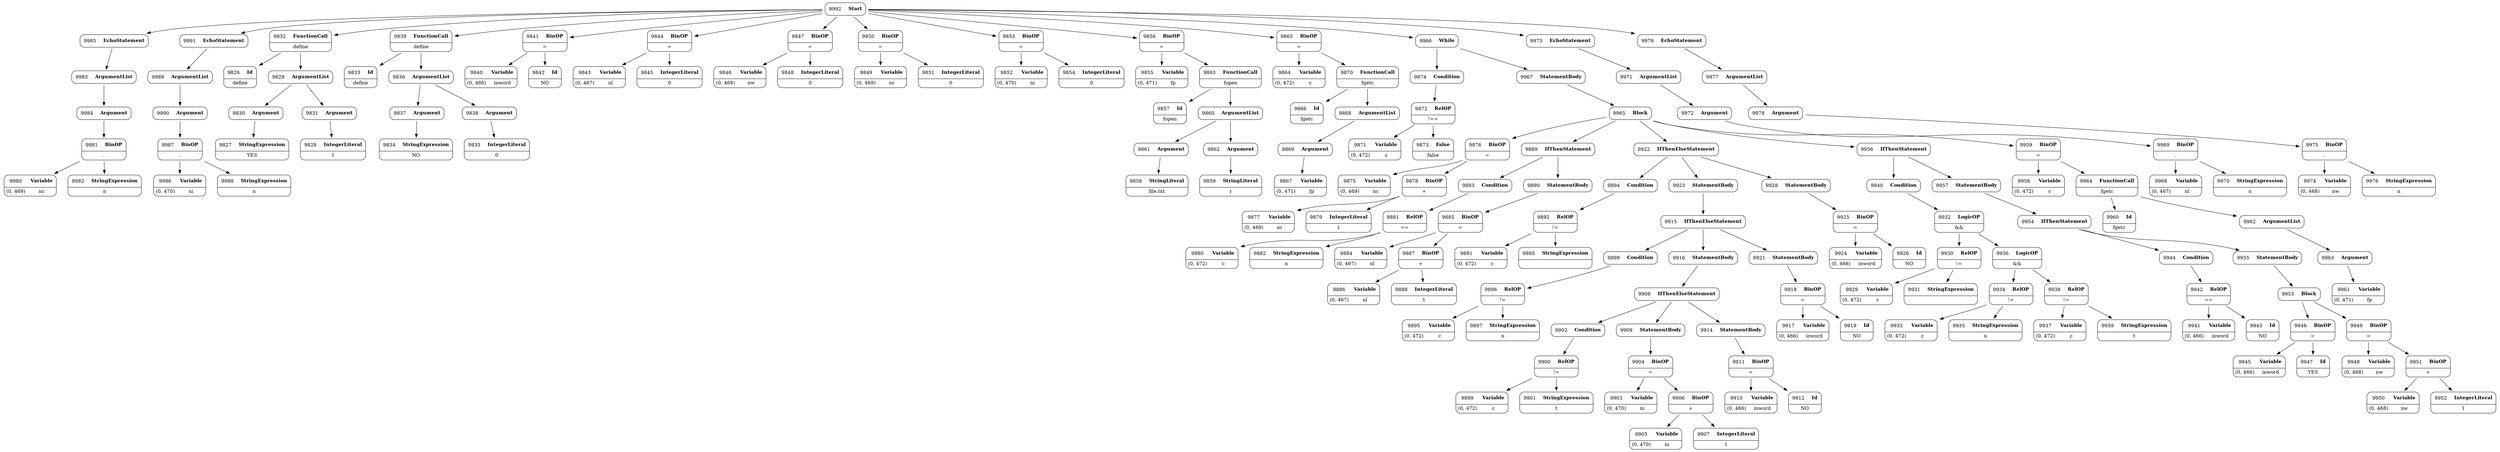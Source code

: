 digraph ast {
node [shape=none];
9984 [label=<<TABLE border='1' cellspacing='0' cellpadding='10' style='rounded' ><TR><TD border='0'>9984</TD><TD border='0'><B>Argument</B></TD></TR></TABLE>>];
9984 -> 9981 [weight=2];
9985 [label=<<TABLE border='1' cellspacing='0' cellpadding='10' style='rounded' ><TR><TD border='0'>9985</TD><TD border='0'><B>EchoStatement</B></TD></TR></TABLE>>];
9985 -> 9983 [weight=2];
9986 [label=<<TABLE border='1' cellspacing='0' cellpadding='10' style='rounded' ><TR><TD border='0'>9986</TD><TD border='0'><B>Variable</B></TD></TR><HR/><TR><TD border='0' cellpadding='5'>(0, 470)</TD><TD border='0' cellpadding='5'>ni</TD></TR></TABLE>>];
9987 [label=<<TABLE border='1' cellspacing='0' cellpadding='10' style='rounded' ><TR><TD border='0'>9987</TD><TD border='0'><B>BinOP</B></TD></TR><HR/><TR><TD border='0' cellpadding='5' colspan='2'>.</TD></TR></TABLE>>];
9987 -> 9986 [weight=2];
9987 -> 9988 [weight=2];
9988 [label=<<TABLE border='1' cellspacing='0' cellpadding='10' style='rounded' ><TR><TD border='0'>9988</TD><TD border='0'><B>StringExpression</B></TD></TR><HR/><TR><TD border='0' cellpadding='5' colspan='2'>n</TD></TR></TABLE>>];
9989 [label=<<TABLE border='1' cellspacing='0' cellpadding='10' style='rounded' ><TR><TD border='0'>9989</TD><TD border='0'><B>ArgumentList</B></TD></TR></TABLE>>];
9989 -> 9990 [weight=2];
9990 [label=<<TABLE border='1' cellspacing='0' cellpadding='10' style='rounded' ><TR><TD border='0'>9990</TD><TD border='0'><B>Argument</B></TD></TR></TABLE>>];
9990 -> 9987 [weight=2];
9991 [label=<<TABLE border='1' cellspacing='0' cellpadding='10' style='rounded' ><TR><TD border='0'>9991</TD><TD border='0'><B>EchoStatement</B></TD></TR></TABLE>>];
9991 -> 9989 [weight=2];
9992 [label=<<TABLE border='1' cellspacing='0' cellpadding='10' style='rounded' ><TR><TD border='0'>9992</TD><TD border='0'><B>Start</B></TD></TR></TABLE>>];
9992 -> 9832 [weight=2];
9992 -> 9839 [weight=2];
9992 -> 9841 [weight=2];
9992 -> 9844 [weight=2];
9992 -> 9847 [weight=2];
9992 -> 9850 [weight=2];
9992 -> 9853 [weight=2];
9992 -> 9856 [weight=2];
9992 -> 9865 [weight=2];
9992 -> 9966 [weight=2];
9992 -> 9973 [weight=2];
9992 -> 9979 [weight=2];
9992 -> 9985 [weight=2];
9992 -> 9991 [weight=2];
9826 [label=<<TABLE border='1' cellspacing='0' cellpadding='10' style='rounded' ><TR><TD border='0'>9826</TD><TD border='0'><B>Id</B></TD></TR><HR/><TR><TD border='0' cellpadding='5' colspan='2'>define</TD></TR></TABLE>>];
9827 [label=<<TABLE border='1' cellspacing='0' cellpadding='10' style='rounded' ><TR><TD border='0'>9827</TD><TD border='0'><B>StringExpression</B></TD></TR><HR/><TR><TD border='0' cellpadding='5' colspan='2'>YES</TD></TR></TABLE>>];
9828 [label=<<TABLE border='1' cellspacing='0' cellpadding='10' style='rounded' ><TR><TD border='0'>9828</TD><TD border='0'><B>IntegerLiteral</B></TD></TR><HR/><TR><TD border='0' cellpadding='5' colspan='2'>1</TD></TR></TABLE>>];
9829 [label=<<TABLE border='1' cellspacing='0' cellpadding='10' style='rounded' ><TR><TD border='0'>9829</TD><TD border='0'><B>ArgumentList</B></TD></TR></TABLE>>];
9829 -> 9830 [weight=2];
9829 -> 9831 [weight=2];
9830 [label=<<TABLE border='1' cellspacing='0' cellpadding='10' style='rounded' ><TR><TD border='0'>9830</TD><TD border='0'><B>Argument</B></TD></TR></TABLE>>];
9830 -> 9827 [weight=2];
9831 [label=<<TABLE border='1' cellspacing='0' cellpadding='10' style='rounded' ><TR><TD border='0'>9831</TD><TD border='0'><B>Argument</B></TD></TR></TABLE>>];
9831 -> 9828 [weight=2];
9832 [label=<<TABLE border='1' cellspacing='0' cellpadding='10' style='rounded' ><TR><TD border='0'>9832</TD><TD border='0'><B>FunctionCall</B></TD></TR><HR/><TR><TD border='0' cellpadding='5' colspan='2'>define</TD></TR></TABLE>>];
9832 -> 9826 [weight=2];
9832 -> 9829 [weight=2];
9833 [label=<<TABLE border='1' cellspacing='0' cellpadding='10' style='rounded' ><TR><TD border='0'>9833</TD><TD border='0'><B>Id</B></TD></TR><HR/><TR><TD border='0' cellpadding='5' colspan='2'>define</TD></TR></TABLE>>];
9834 [label=<<TABLE border='1' cellspacing='0' cellpadding='10' style='rounded' ><TR><TD border='0'>9834</TD><TD border='0'><B>StringExpression</B></TD></TR><HR/><TR><TD border='0' cellpadding='5' colspan='2'>NO</TD></TR></TABLE>>];
9835 [label=<<TABLE border='1' cellspacing='0' cellpadding='10' style='rounded' ><TR><TD border='0'>9835</TD><TD border='0'><B>IntegerLiteral</B></TD></TR><HR/><TR><TD border='0' cellpadding='5' colspan='2'>0</TD></TR></TABLE>>];
9836 [label=<<TABLE border='1' cellspacing='0' cellpadding='10' style='rounded' ><TR><TD border='0'>9836</TD><TD border='0'><B>ArgumentList</B></TD></TR></TABLE>>];
9836 -> 9837 [weight=2];
9836 -> 9838 [weight=2];
9837 [label=<<TABLE border='1' cellspacing='0' cellpadding='10' style='rounded' ><TR><TD border='0'>9837</TD><TD border='0'><B>Argument</B></TD></TR></TABLE>>];
9837 -> 9834 [weight=2];
9838 [label=<<TABLE border='1' cellspacing='0' cellpadding='10' style='rounded' ><TR><TD border='0'>9838</TD><TD border='0'><B>Argument</B></TD></TR></TABLE>>];
9838 -> 9835 [weight=2];
9839 [label=<<TABLE border='1' cellspacing='0' cellpadding='10' style='rounded' ><TR><TD border='0'>9839</TD><TD border='0'><B>FunctionCall</B></TD></TR><HR/><TR><TD border='0' cellpadding='5' colspan='2'>define</TD></TR></TABLE>>];
9839 -> 9833 [weight=2];
9839 -> 9836 [weight=2];
9840 [label=<<TABLE border='1' cellspacing='0' cellpadding='10' style='rounded' ><TR><TD border='0'>9840</TD><TD border='0'><B>Variable</B></TD></TR><HR/><TR><TD border='0' cellpadding='5'>(0, 466)</TD><TD border='0' cellpadding='5'>inword</TD></TR></TABLE>>];
9841 [label=<<TABLE border='1' cellspacing='0' cellpadding='10' style='rounded' ><TR><TD border='0'>9841</TD><TD border='0'><B>BinOP</B></TD></TR><HR/><TR><TD border='0' cellpadding='5' colspan='2'>=</TD></TR></TABLE>>];
9841 -> 9840 [weight=2];
9841 -> 9842 [weight=2];
9842 [label=<<TABLE border='1' cellspacing='0' cellpadding='10' style='rounded' ><TR><TD border='0'>9842</TD><TD border='0'><B>Id</B></TD></TR><HR/><TR><TD border='0' cellpadding='5' colspan='2'>NO</TD></TR></TABLE>>];
9843 [label=<<TABLE border='1' cellspacing='0' cellpadding='10' style='rounded' ><TR><TD border='0'>9843</TD><TD border='0'><B>Variable</B></TD></TR><HR/><TR><TD border='0' cellpadding='5'>(0, 467)</TD><TD border='0' cellpadding='5'>nl</TD></TR></TABLE>>];
9844 [label=<<TABLE border='1' cellspacing='0' cellpadding='10' style='rounded' ><TR><TD border='0'>9844</TD><TD border='0'><B>BinOP</B></TD></TR><HR/><TR><TD border='0' cellpadding='5' colspan='2'>=</TD></TR></TABLE>>];
9844 -> 9843 [weight=2];
9844 -> 9845 [weight=2];
9845 [label=<<TABLE border='1' cellspacing='0' cellpadding='10' style='rounded' ><TR><TD border='0'>9845</TD><TD border='0'><B>IntegerLiteral</B></TD></TR><HR/><TR><TD border='0' cellpadding='5' colspan='2'>0</TD></TR></TABLE>>];
9846 [label=<<TABLE border='1' cellspacing='0' cellpadding='10' style='rounded' ><TR><TD border='0'>9846</TD><TD border='0'><B>Variable</B></TD></TR><HR/><TR><TD border='0' cellpadding='5'>(0, 468)</TD><TD border='0' cellpadding='5'>nw</TD></TR></TABLE>>];
9847 [label=<<TABLE border='1' cellspacing='0' cellpadding='10' style='rounded' ><TR><TD border='0'>9847</TD><TD border='0'><B>BinOP</B></TD></TR><HR/><TR><TD border='0' cellpadding='5' colspan='2'>=</TD></TR></TABLE>>];
9847 -> 9846 [weight=2];
9847 -> 9848 [weight=2];
9848 [label=<<TABLE border='1' cellspacing='0' cellpadding='10' style='rounded' ><TR><TD border='0'>9848</TD><TD border='0'><B>IntegerLiteral</B></TD></TR><HR/><TR><TD border='0' cellpadding='5' colspan='2'>0</TD></TR></TABLE>>];
9849 [label=<<TABLE border='1' cellspacing='0' cellpadding='10' style='rounded' ><TR><TD border='0'>9849</TD><TD border='0'><B>Variable</B></TD></TR><HR/><TR><TD border='0' cellpadding='5'>(0, 469)</TD><TD border='0' cellpadding='5'>nc</TD></TR></TABLE>>];
9850 [label=<<TABLE border='1' cellspacing='0' cellpadding='10' style='rounded' ><TR><TD border='0'>9850</TD><TD border='0'><B>BinOP</B></TD></TR><HR/><TR><TD border='0' cellpadding='5' colspan='2'>=</TD></TR></TABLE>>];
9850 -> 9849 [weight=2];
9850 -> 9851 [weight=2];
9851 [label=<<TABLE border='1' cellspacing='0' cellpadding='10' style='rounded' ><TR><TD border='0'>9851</TD><TD border='0'><B>IntegerLiteral</B></TD></TR><HR/><TR><TD border='0' cellpadding='5' colspan='2'>0</TD></TR></TABLE>>];
9852 [label=<<TABLE border='1' cellspacing='0' cellpadding='10' style='rounded' ><TR><TD border='0'>9852</TD><TD border='0'><B>Variable</B></TD></TR><HR/><TR><TD border='0' cellpadding='5'>(0, 470)</TD><TD border='0' cellpadding='5'>ni</TD></TR></TABLE>>];
9853 [label=<<TABLE border='1' cellspacing='0' cellpadding='10' style='rounded' ><TR><TD border='0'>9853</TD><TD border='0'><B>BinOP</B></TD></TR><HR/><TR><TD border='0' cellpadding='5' colspan='2'>=</TD></TR></TABLE>>];
9853 -> 9852 [weight=2];
9853 -> 9854 [weight=2];
9854 [label=<<TABLE border='1' cellspacing='0' cellpadding='10' style='rounded' ><TR><TD border='0'>9854</TD><TD border='0'><B>IntegerLiteral</B></TD></TR><HR/><TR><TD border='0' cellpadding='5' colspan='2'>0</TD></TR></TABLE>>];
9855 [label=<<TABLE border='1' cellspacing='0' cellpadding='10' style='rounded' ><TR><TD border='0'>9855</TD><TD border='0'><B>Variable</B></TD></TR><HR/><TR><TD border='0' cellpadding='5'>(0, 471)</TD><TD border='0' cellpadding='5'>fp</TD></TR></TABLE>>];
9856 [label=<<TABLE border='1' cellspacing='0' cellpadding='10' style='rounded' ><TR><TD border='0'>9856</TD><TD border='0'><B>BinOP</B></TD></TR><HR/><TR><TD border='0' cellpadding='5' colspan='2'>=</TD></TR></TABLE>>];
9856 -> 9855 [weight=2];
9856 -> 9863 [weight=2];
9857 [label=<<TABLE border='1' cellspacing='0' cellpadding='10' style='rounded' ><TR><TD border='0'>9857</TD><TD border='0'><B>Id</B></TD></TR><HR/><TR><TD border='0' cellpadding='5' colspan='2'>fopen</TD></TR></TABLE>>];
9858 [label=<<TABLE border='1' cellspacing='0' cellpadding='10' style='rounded' ><TR><TD border='0'>9858</TD><TD border='0'><B>StringLiteral</B></TD></TR><HR/><TR><TD border='0' cellpadding='5' colspan='2'>file.txt</TD></TR></TABLE>>];
9859 [label=<<TABLE border='1' cellspacing='0' cellpadding='10' style='rounded' ><TR><TD border='0'>9859</TD><TD border='0'><B>StringLiteral</B></TD></TR><HR/><TR><TD border='0' cellpadding='5' colspan='2'>r</TD></TR></TABLE>>];
9860 [label=<<TABLE border='1' cellspacing='0' cellpadding='10' style='rounded' ><TR><TD border='0'>9860</TD><TD border='0'><B>ArgumentList</B></TD></TR></TABLE>>];
9860 -> 9861 [weight=2];
9860 -> 9862 [weight=2];
9861 [label=<<TABLE border='1' cellspacing='0' cellpadding='10' style='rounded' ><TR><TD border='0'>9861</TD><TD border='0'><B>Argument</B></TD></TR></TABLE>>];
9861 -> 9858 [weight=2];
9862 [label=<<TABLE border='1' cellspacing='0' cellpadding='10' style='rounded' ><TR><TD border='0'>9862</TD><TD border='0'><B>Argument</B></TD></TR></TABLE>>];
9862 -> 9859 [weight=2];
9863 [label=<<TABLE border='1' cellspacing='0' cellpadding='10' style='rounded' ><TR><TD border='0'>9863</TD><TD border='0'><B>FunctionCall</B></TD></TR><HR/><TR><TD border='0' cellpadding='5' colspan='2'>fopen</TD></TR></TABLE>>];
9863 -> 9857 [weight=2];
9863 -> 9860 [weight=2];
9864 [label=<<TABLE border='1' cellspacing='0' cellpadding='10' style='rounded' ><TR><TD border='0'>9864</TD><TD border='0'><B>Variable</B></TD></TR><HR/><TR><TD border='0' cellpadding='5'>(0, 472)</TD><TD border='0' cellpadding='5'>c</TD></TR></TABLE>>];
9865 [label=<<TABLE border='1' cellspacing='0' cellpadding='10' style='rounded' ><TR><TD border='0'>9865</TD><TD border='0'><B>BinOP</B></TD></TR><HR/><TR><TD border='0' cellpadding='5' colspan='2'>=</TD></TR></TABLE>>];
9865 -> 9864 [weight=2];
9865 -> 9870 [weight=2];
9866 [label=<<TABLE border='1' cellspacing='0' cellpadding='10' style='rounded' ><TR><TD border='0'>9866</TD><TD border='0'><B>Id</B></TD></TR><HR/><TR><TD border='0' cellpadding='5' colspan='2'>fgetc</TD></TR></TABLE>>];
9867 [label=<<TABLE border='1' cellspacing='0' cellpadding='10' style='rounded' ><TR><TD border='0'>9867</TD><TD border='0'><B>Variable</B></TD></TR><HR/><TR><TD border='0' cellpadding='5'>(0, 471)</TD><TD border='0' cellpadding='5'>fp</TD></TR></TABLE>>];
9868 [label=<<TABLE border='1' cellspacing='0' cellpadding='10' style='rounded' ><TR><TD border='0'>9868</TD><TD border='0'><B>ArgumentList</B></TD></TR></TABLE>>];
9868 -> 9869 [weight=2];
9869 [label=<<TABLE border='1' cellspacing='0' cellpadding='10' style='rounded' ><TR><TD border='0'>9869</TD><TD border='0'><B>Argument</B></TD></TR></TABLE>>];
9869 -> 9867 [weight=2];
9870 [label=<<TABLE border='1' cellspacing='0' cellpadding='10' style='rounded' ><TR><TD border='0'>9870</TD><TD border='0'><B>FunctionCall</B></TD></TR><HR/><TR><TD border='0' cellpadding='5' colspan='2'>fgetc</TD></TR></TABLE>>];
9870 -> 9866 [weight=2];
9870 -> 9868 [weight=2];
9871 [label=<<TABLE border='1' cellspacing='0' cellpadding='10' style='rounded' ><TR><TD border='0'>9871</TD><TD border='0'><B>Variable</B></TD></TR><HR/><TR><TD border='0' cellpadding='5'>(0, 472)</TD><TD border='0' cellpadding='5'>c</TD></TR></TABLE>>];
9872 [label=<<TABLE border='1' cellspacing='0' cellpadding='10' style='rounded' ><TR><TD border='0'>9872</TD><TD border='0'><B>RelOP</B></TD></TR><HR/><TR><TD border='0' cellpadding='5' colspan='2'>!==</TD></TR></TABLE>>];
9872 -> 9871 [weight=2];
9872 -> 9873 [weight=2];
9873 [label=<<TABLE border='1' cellspacing='0' cellpadding='10' style='rounded' ><TR><TD border='0'>9873</TD><TD border='0'><B>False</B></TD></TR><HR/><TR><TD border='0' cellpadding='5' colspan='2'>false</TD></TR></TABLE>>];
9874 [label=<<TABLE border='1' cellspacing='0' cellpadding='10' style='rounded' ><TR><TD border='0'>9874</TD><TD border='0'><B>Condition</B></TD></TR></TABLE>>];
9874 -> 9872 [weight=2];
9875 [label=<<TABLE border='1' cellspacing='0' cellpadding='10' style='rounded' ><TR><TD border='0'>9875</TD><TD border='0'><B>Variable</B></TD></TR><HR/><TR><TD border='0' cellpadding='5'>(0, 469)</TD><TD border='0' cellpadding='5'>nc</TD></TR></TABLE>>];
9876 [label=<<TABLE border='1' cellspacing='0' cellpadding='10' style='rounded' ><TR><TD border='0'>9876</TD><TD border='0'><B>BinOP</B></TD></TR><HR/><TR><TD border='0' cellpadding='5' colspan='2'>=</TD></TR></TABLE>>];
9876 -> 9875 [weight=2];
9876 -> 9878 [weight=2];
9877 [label=<<TABLE border='1' cellspacing='0' cellpadding='10' style='rounded' ><TR><TD border='0'>9877</TD><TD border='0'><B>Variable</B></TD></TR><HR/><TR><TD border='0' cellpadding='5'>(0, 469)</TD><TD border='0' cellpadding='5'>nc</TD></TR></TABLE>>];
9878 [label=<<TABLE border='1' cellspacing='0' cellpadding='10' style='rounded' ><TR><TD border='0'>9878</TD><TD border='0'><B>BinOP</B></TD></TR><HR/><TR><TD border='0' cellpadding='5' colspan='2'>+</TD></TR></TABLE>>];
9878 -> 9877 [weight=2];
9878 -> 9879 [weight=2];
9879 [label=<<TABLE border='1' cellspacing='0' cellpadding='10' style='rounded' ><TR><TD border='0'>9879</TD><TD border='0'><B>IntegerLiteral</B></TD></TR><HR/><TR><TD border='0' cellpadding='5' colspan='2'>1</TD></TR></TABLE>>];
9880 [label=<<TABLE border='1' cellspacing='0' cellpadding='10' style='rounded' ><TR><TD border='0'>9880</TD><TD border='0'><B>Variable</B></TD></TR><HR/><TR><TD border='0' cellpadding='5'>(0, 472)</TD><TD border='0' cellpadding='5'>c</TD></TR></TABLE>>];
9881 [label=<<TABLE border='1' cellspacing='0' cellpadding='10' style='rounded' ><TR><TD border='0'>9881</TD><TD border='0'><B>RelOP</B></TD></TR><HR/><TR><TD border='0' cellpadding='5' colspan='2'>==</TD></TR></TABLE>>];
9881 -> 9880 [weight=2];
9881 -> 9882 [weight=2];
9882 [label=<<TABLE border='1' cellspacing='0' cellpadding='10' style='rounded' ><TR><TD border='0'>9882</TD><TD border='0'><B>StringExpression</B></TD></TR><HR/><TR><TD border='0' cellpadding='5' colspan='2'>n</TD></TR></TABLE>>];
9883 [label=<<TABLE border='1' cellspacing='0' cellpadding='10' style='rounded' ><TR><TD border='0'>9883</TD><TD border='0'><B>Condition</B></TD></TR></TABLE>>];
9883 -> 9881 [weight=2];
9884 [label=<<TABLE border='1' cellspacing='0' cellpadding='10' style='rounded' ><TR><TD border='0'>9884</TD><TD border='0'><B>Variable</B></TD></TR><HR/><TR><TD border='0' cellpadding='5'>(0, 467)</TD><TD border='0' cellpadding='5'>nl</TD></TR></TABLE>>];
9885 [label=<<TABLE border='1' cellspacing='0' cellpadding='10' style='rounded' ><TR><TD border='0'>9885</TD><TD border='0'><B>BinOP</B></TD></TR><HR/><TR><TD border='0' cellpadding='5' colspan='2'>=</TD></TR></TABLE>>];
9885 -> 9884 [weight=2];
9885 -> 9887 [weight=2];
9886 [label=<<TABLE border='1' cellspacing='0' cellpadding='10' style='rounded' ><TR><TD border='0'>9886</TD><TD border='0'><B>Variable</B></TD></TR><HR/><TR><TD border='0' cellpadding='5'>(0, 467)</TD><TD border='0' cellpadding='5'>nl</TD></TR></TABLE>>];
9887 [label=<<TABLE border='1' cellspacing='0' cellpadding='10' style='rounded' ><TR><TD border='0'>9887</TD><TD border='0'><B>BinOP</B></TD></TR><HR/><TR><TD border='0' cellpadding='5' colspan='2'>+</TD></TR></TABLE>>];
9887 -> 9886 [weight=2];
9887 -> 9888 [weight=2];
9888 [label=<<TABLE border='1' cellspacing='0' cellpadding='10' style='rounded' ><TR><TD border='0'>9888</TD><TD border='0'><B>IntegerLiteral</B></TD></TR><HR/><TR><TD border='0' cellpadding='5' colspan='2'>1</TD></TR></TABLE>>];
9889 [label=<<TABLE border='1' cellspacing='0' cellpadding='10' style='rounded' ><TR><TD border='0'>9889</TD><TD border='0'><B>IfThenStatement</B></TD></TR></TABLE>>];
9889 -> 9883 [weight=2];
9889 -> 9890 [weight=2];
9890 [label=<<TABLE border='1' cellspacing='0' cellpadding='10' style='rounded' ><TR><TD border='0'>9890</TD><TD border='0'><B>StatementBody</B></TD></TR></TABLE>>];
9890 -> 9885 [weight=2];
9891 [label=<<TABLE border='1' cellspacing='0' cellpadding='10' style='rounded' ><TR><TD border='0'>9891</TD><TD border='0'><B>Variable</B></TD></TR><HR/><TR><TD border='0' cellpadding='5'>(0, 472)</TD><TD border='0' cellpadding='5'>c</TD></TR></TABLE>>];
9892 [label=<<TABLE border='1' cellspacing='0' cellpadding='10' style='rounded' ><TR><TD border='0'>9892</TD><TD border='0'><B>RelOP</B></TD></TR><HR/><TR><TD border='0' cellpadding='5' colspan='2'>!=</TD></TR></TABLE>>];
9892 -> 9891 [weight=2];
9892 -> 9893 [weight=2];
9893 [label=<<TABLE border='1' cellspacing='0' cellpadding='10' style='rounded' ><TR><TD border='0'>9893</TD><TD border='0'><B>StringExpression</B></TD></TR><HR/><TR><TD border='0' cellpadding='5' colspan='2'> </TD></TR></TABLE>>];
9894 [label=<<TABLE border='1' cellspacing='0' cellpadding='10' style='rounded' ><TR><TD border='0'>9894</TD><TD border='0'><B>Condition</B></TD></TR></TABLE>>];
9894 -> 9892 [weight=2];
9895 [label=<<TABLE border='1' cellspacing='0' cellpadding='10' style='rounded' ><TR><TD border='0'>9895</TD><TD border='0'><B>Variable</B></TD></TR><HR/><TR><TD border='0' cellpadding='5'>(0, 472)</TD><TD border='0' cellpadding='5'>c</TD></TR></TABLE>>];
9896 [label=<<TABLE border='1' cellspacing='0' cellpadding='10' style='rounded' ><TR><TD border='0'>9896</TD><TD border='0'><B>RelOP</B></TD></TR><HR/><TR><TD border='0' cellpadding='5' colspan='2'>!=</TD></TR></TABLE>>];
9896 -> 9895 [weight=2];
9896 -> 9897 [weight=2];
9897 [label=<<TABLE border='1' cellspacing='0' cellpadding='10' style='rounded' ><TR><TD border='0'>9897</TD><TD border='0'><B>StringExpression</B></TD></TR><HR/><TR><TD border='0' cellpadding='5' colspan='2'>n</TD></TR></TABLE>>];
9898 [label=<<TABLE border='1' cellspacing='0' cellpadding='10' style='rounded' ><TR><TD border='0'>9898</TD><TD border='0'><B>Condition</B></TD></TR></TABLE>>];
9898 -> 9896 [weight=2];
9899 [label=<<TABLE border='1' cellspacing='0' cellpadding='10' style='rounded' ><TR><TD border='0'>9899</TD><TD border='0'><B>Variable</B></TD></TR><HR/><TR><TD border='0' cellpadding='5'>(0, 472)</TD><TD border='0' cellpadding='5'>c</TD></TR></TABLE>>];
9900 [label=<<TABLE border='1' cellspacing='0' cellpadding='10' style='rounded' ><TR><TD border='0'>9900</TD><TD border='0'><B>RelOP</B></TD></TR><HR/><TR><TD border='0' cellpadding='5' colspan='2'>!=</TD></TR></TABLE>>];
9900 -> 9899 [weight=2];
9900 -> 9901 [weight=2];
9901 [label=<<TABLE border='1' cellspacing='0' cellpadding='10' style='rounded' ><TR><TD border='0'>9901</TD><TD border='0'><B>StringExpression</B></TD></TR><HR/><TR><TD border='0' cellpadding='5' colspan='2'>t</TD></TR></TABLE>>];
9902 [label=<<TABLE border='1' cellspacing='0' cellpadding='10' style='rounded' ><TR><TD border='0'>9902</TD><TD border='0'><B>Condition</B></TD></TR></TABLE>>];
9902 -> 9900 [weight=2];
9903 [label=<<TABLE border='1' cellspacing='0' cellpadding='10' style='rounded' ><TR><TD border='0'>9903</TD><TD border='0'><B>Variable</B></TD></TR><HR/><TR><TD border='0' cellpadding='5'>(0, 470)</TD><TD border='0' cellpadding='5'>ni</TD></TR></TABLE>>];
9904 [label=<<TABLE border='1' cellspacing='0' cellpadding='10' style='rounded' ><TR><TD border='0'>9904</TD><TD border='0'><B>BinOP</B></TD></TR><HR/><TR><TD border='0' cellpadding='5' colspan='2'>=</TD></TR></TABLE>>];
9904 -> 9903 [weight=2];
9904 -> 9906 [weight=2];
9905 [label=<<TABLE border='1' cellspacing='0' cellpadding='10' style='rounded' ><TR><TD border='0'>9905</TD><TD border='0'><B>Variable</B></TD></TR><HR/><TR><TD border='0' cellpadding='5'>(0, 470)</TD><TD border='0' cellpadding='5'>ni</TD></TR></TABLE>>];
9906 [label=<<TABLE border='1' cellspacing='0' cellpadding='10' style='rounded' ><TR><TD border='0'>9906</TD><TD border='0'><B>BinOP</B></TD></TR><HR/><TR><TD border='0' cellpadding='5' colspan='2'>+</TD></TR></TABLE>>];
9906 -> 9905 [weight=2];
9906 -> 9907 [weight=2];
9907 [label=<<TABLE border='1' cellspacing='0' cellpadding='10' style='rounded' ><TR><TD border='0'>9907</TD><TD border='0'><B>IntegerLiteral</B></TD></TR><HR/><TR><TD border='0' cellpadding='5' colspan='2'>1</TD></TR></TABLE>>];
9908 [label=<<TABLE border='1' cellspacing='0' cellpadding='10' style='rounded' ><TR><TD border='0'>9908</TD><TD border='0'><B>IfThenElseStatement</B></TD></TR></TABLE>>];
9908 -> 9902 [weight=2];
9908 -> 9909 [weight=2];
9908 -> 9914 [weight=2];
9909 [label=<<TABLE border='1' cellspacing='0' cellpadding='10' style='rounded' ><TR><TD border='0'>9909</TD><TD border='0'><B>StatementBody</B></TD></TR></TABLE>>];
9909 -> 9904 [weight=2];
9910 [label=<<TABLE border='1' cellspacing='0' cellpadding='10' style='rounded' ><TR><TD border='0'>9910</TD><TD border='0'><B>Variable</B></TD></TR><HR/><TR><TD border='0' cellpadding='5'>(0, 466)</TD><TD border='0' cellpadding='5'>inword</TD></TR></TABLE>>];
9911 [label=<<TABLE border='1' cellspacing='0' cellpadding='10' style='rounded' ><TR><TD border='0'>9911</TD><TD border='0'><B>BinOP</B></TD></TR><HR/><TR><TD border='0' cellpadding='5' colspan='2'>=</TD></TR></TABLE>>];
9911 -> 9910 [weight=2];
9911 -> 9912 [weight=2];
9912 [label=<<TABLE border='1' cellspacing='0' cellpadding='10' style='rounded' ><TR><TD border='0'>9912</TD><TD border='0'><B>Id</B></TD></TR><HR/><TR><TD border='0' cellpadding='5' colspan='2'>NO</TD></TR></TABLE>>];
9914 [label=<<TABLE border='1' cellspacing='0' cellpadding='10' style='rounded' ><TR><TD border='0'>9914</TD><TD border='0'><B>StatementBody</B></TD></TR></TABLE>>];
9914 -> 9911 [weight=2];
9915 [label=<<TABLE border='1' cellspacing='0' cellpadding='10' style='rounded' ><TR><TD border='0'>9915</TD><TD border='0'><B>IfThenElseStatement</B></TD></TR></TABLE>>];
9915 -> 9898 [weight=2];
9915 -> 9916 [weight=2];
9915 -> 9921 [weight=2];
9916 [label=<<TABLE border='1' cellspacing='0' cellpadding='10' style='rounded' ><TR><TD border='0'>9916</TD><TD border='0'><B>StatementBody</B></TD></TR></TABLE>>];
9916 -> 9908 [weight=2];
9917 [label=<<TABLE border='1' cellspacing='0' cellpadding='10' style='rounded' ><TR><TD border='0'>9917</TD><TD border='0'><B>Variable</B></TD></TR><HR/><TR><TD border='0' cellpadding='5'>(0, 466)</TD><TD border='0' cellpadding='5'>inword</TD></TR></TABLE>>];
9918 [label=<<TABLE border='1' cellspacing='0' cellpadding='10' style='rounded' ><TR><TD border='0'>9918</TD><TD border='0'><B>BinOP</B></TD></TR><HR/><TR><TD border='0' cellpadding='5' colspan='2'>=</TD></TR></TABLE>>];
9918 -> 9917 [weight=2];
9918 -> 9919 [weight=2];
9919 [label=<<TABLE border='1' cellspacing='0' cellpadding='10' style='rounded' ><TR><TD border='0'>9919</TD><TD border='0'><B>Id</B></TD></TR><HR/><TR><TD border='0' cellpadding='5' colspan='2'>NO</TD></TR></TABLE>>];
9921 [label=<<TABLE border='1' cellspacing='0' cellpadding='10' style='rounded' ><TR><TD border='0'>9921</TD><TD border='0'><B>StatementBody</B></TD></TR></TABLE>>];
9921 -> 9918 [weight=2];
9922 [label=<<TABLE border='1' cellspacing='0' cellpadding='10' style='rounded' ><TR><TD border='0'>9922</TD><TD border='0'><B>IfThenElseStatement</B></TD></TR></TABLE>>];
9922 -> 9894 [weight=2];
9922 -> 9923 [weight=2];
9922 -> 9928 [weight=2];
9923 [label=<<TABLE border='1' cellspacing='0' cellpadding='10' style='rounded' ><TR><TD border='0'>9923</TD><TD border='0'><B>StatementBody</B></TD></TR></TABLE>>];
9923 -> 9915 [weight=2];
9924 [label=<<TABLE border='1' cellspacing='0' cellpadding='10' style='rounded' ><TR><TD border='0'>9924</TD><TD border='0'><B>Variable</B></TD></TR><HR/><TR><TD border='0' cellpadding='5'>(0, 466)</TD><TD border='0' cellpadding='5'>inword</TD></TR></TABLE>>];
9925 [label=<<TABLE border='1' cellspacing='0' cellpadding='10' style='rounded' ><TR><TD border='0'>9925</TD><TD border='0'><B>BinOP</B></TD></TR><HR/><TR><TD border='0' cellpadding='5' colspan='2'>=</TD></TR></TABLE>>];
9925 -> 9924 [weight=2];
9925 -> 9926 [weight=2];
9926 [label=<<TABLE border='1' cellspacing='0' cellpadding='10' style='rounded' ><TR><TD border='0'>9926</TD><TD border='0'><B>Id</B></TD></TR><HR/><TR><TD border='0' cellpadding='5' colspan='2'>NO</TD></TR></TABLE>>];
9928 [label=<<TABLE border='1' cellspacing='0' cellpadding='10' style='rounded' ><TR><TD border='0'>9928</TD><TD border='0'><B>StatementBody</B></TD></TR></TABLE>>];
9928 -> 9925 [weight=2];
9929 [label=<<TABLE border='1' cellspacing='0' cellpadding='10' style='rounded' ><TR><TD border='0'>9929</TD><TD border='0'><B>Variable</B></TD></TR><HR/><TR><TD border='0' cellpadding='5'>(0, 472)</TD><TD border='0' cellpadding='5'>c</TD></TR></TABLE>>];
9930 [label=<<TABLE border='1' cellspacing='0' cellpadding='10' style='rounded' ><TR><TD border='0'>9930</TD><TD border='0'><B>RelOP</B></TD></TR><HR/><TR><TD border='0' cellpadding='5' colspan='2'>!=</TD></TR></TABLE>>];
9930 -> 9929 [weight=2];
9930 -> 9931 [weight=2];
9931 [label=<<TABLE border='1' cellspacing='0' cellpadding='10' style='rounded' ><TR><TD border='0'>9931</TD><TD border='0'><B>StringExpression</B></TD></TR><HR/><TR><TD border='0' cellpadding='5' colspan='2'> </TD></TR></TABLE>>];
9932 [label=<<TABLE border='1' cellspacing='0' cellpadding='10' style='rounded' ><TR><TD border='0'>9932</TD><TD border='0'><B>LogicOP</B></TD></TR><HR/><TR><TD border='0' cellpadding='5' colspan='2'>&amp;&amp;</TD></TR></TABLE>>];
9932 -> 9930 [weight=2];
9932 -> 9936 [weight=2];
9933 [label=<<TABLE border='1' cellspacing='0' cellpadding='10' style='rounded' ><TR><TD border='0'>9933</TD><TD border='0'><B>Variable</B></TD></TR><HR/><TR><TD border='0' cellpadding='5'>(0, 472)</TD><TD border='0' cellpadding='5'>c</TD></TR></TABLE>>];
9934 [label=<<TABLE border='1' cellspacing='0' cellpadding='10' style='rounded' ><TR><TD border='0'>9934</TD><TD border='0'><B>RelOP</B></TD></TR><HR/><TR><TD border='0' cellpadding='5' colspan='2'>!=</TD></TR></TABLE>>];
9934 -> 9933 [weight=2];
9934 -> 9935 [weight=2];
9935 [label=<<TABLE border='1' cellspacing='0' cellpadding='10' style='rounded' ><TR><TD border='0'>9935</TD><TD border='0'><B>StringExpression</B></TD></TR><HR/><TR><TD border='0' cellpadding='5' colspan='2'>n</TD></TR></TABLE>>];
9936 [label=<<TABLE border='1' cellspacing='0' cellpadding='10' style='rounded' ><TR><TD border='0'>9936</TD><TD border='0'><B>LogicOP</B></TD></TR><HR/><TR><TD border='0' cellpadding='5' colspan='2'>&amp;&amp;</TD></TR></TABLE>>];
9936 -> 9934 [weight=2];
9936 -> 9938 [weight=2];
9937 [label=<<TABLE border='1' cellspacing='0' cellpadding='10' style='rounded' ><TR><TD border='0'>9937</TD><TD border='0'><B>Variable</B></TD></TR><HR/><TR><TD border='0' cellpadding='5'>(0, 472)</TD><TD border='0' cellpadding='5'>c</TD></TR></TABLE>>];
9938 [label=<<TABLE border='1' cellspacing='0' cellpadding='10' style='rounded' ><TR><TD border='0'>9938</TD><TD border='0'><B>RelOP</B></TD></TR><HR/><TR><TD border='0' cellpadding='5' colspan='2'>!=</TD></TR></TABLE>>];
9938 -> 9937 [weight=2];
9938 -> 9939 [weight=2];
9939 [label=<<TABLE border='1' cellspacing='0' cellpadding='10' style='rounded' ><TR><TD border='0'>9939</TD><TD border='0'><B>StringExpression</B></TD></TR><HR/><TR><TD border='0' cellpadding='5' colspan='2'>t</TD></TR></TABLE>>];
9940 [label=<<TABLE border='1' cellspacing='0' cellpadding='10' style='rounded' ><TR><TD border='0'>9940</TD><TD border='0'><B>Condition</B></TD></TR></TABLE>>];
9940 -> 9932 [weight=2];
9941 [label=<<TABLE border='1' cellspacing='0' cellpadding='10' style='rounded' ><TR><TD border='0'>9941</TD><TD border='0'><B>Variable</B></TD></TR><HR/><TR><TD border='0' cellpadding='5'>(0, 466)</TD><TD border='0' cellpadding='5'>inword</TD></TR></TABLE>>];
9942 [label=<<TABLE border='1' cellspacing='0' cellpadding='10' style='rounded' ><TR><TD border='0'>9942</TD><TD border='0'><B>RelOP</B></TD></TR><HR/><TR><TD border='0' cellpadding='5' colspan='2'>==</TD></TR></TABLE>>];
9942 -> 9941 [weight=2];
9942 -> 9943 [weight=2];
9943 [label=<<TABLE border='1' cellspacing='0' cellpadding='10' style='rounded' ><TR><TD border='0'>9943</TD><TD border='0'><B>Id</B></TD></TR><HR/><TR><TD border='0' cellpadding='5' colspan='2'>NO</TD></TR></TABLE>>];
9944 [label=<<TABLE border='1' cellspacing='0' cellpadding='10' style='rounded' ><TR><TD border='0'>9944</TD><TD border='0'><B>Condition</B></TD></TR></TABLE>>];
9944 -> 9942 [weight=2];
9945 [label=<<TABLE border='1' cellspacing='0' cellpadding='10' style='rounded' ><TR><TD border='0'>9945</TD><TD border='0'><B>Variable</B></TD></TR><HR/><TR><TD border='0' cellpadding='5'>(0, 466)</TD><TD border='0' cellpadding='5'>inword</TD></TR></TABLE>>];
9946 [label=<<TABLE border='1' cellspacing='0' cellpadding='10' style='rounded' ><TR><TD border='0'>9946</TD><TD border='0'><B>BinOP</B></TD></TR><HR/><TR><TD border='0' cellpadding='5' colspan='2'>=</TD></TR></TABLE>>];
9946 -> 9945 [weight=2];
9946 -> 9947 [weight=2];
9947 [label=<<TABLE border='1' cellspacing='0' cellpadding='10' style='rounded' ><TR><TD border='0'>9947</TD><TD border='0'><B>Id</B></TD></TR><HR/><TR><TD border='0' cellpadding='5' colspan='2'>YES</TD></TR></TABLE>>];
9948 [label=<<TABLE border='1' cellspacing='0' cellpadding='10' style='rounded' ><TR><TD border='0'>9948</TD><TD border='0'><B>Variable</B></TD></TR><HR/><TR><TD border='0' cellpadding='5'>(0, 468)</TD><TD border='0' cellpadding='5'>nw</TD></TR></TABLE>>];
9949 [label=<<TABLE border='1' cellspacing='0' cellpadding='10' style='rounded' ><TR><TD border='0'>9949</TD><TD border='0'><B>BinOP</B></TD></TR><HR/><TR><TD border='0' cellpadding='5' colspan='2'>=</TD></TR></TABLE>>];
9949 -> 9948 [weight=2];
9949 -> 9951 [weight=2];
9950 [label=<<TABLE border='1' cellspacing='0' cellpadding='10' style='rounded' ><TR><TD border='0'>9950</TD><TD border='0'><B>Variable</B></TD></TR><HR/><TR><TD border='0' cellpadding='5'>(0, 468)</TD><TD border='0' cellpadding='5'>nw</TD></TR></TABLE>>];
9951 [label=<<TABLE border='1' cellspacing='0' cellpadding='10' style='rounded' ><TR><TD border='0'>9951</TD><TD border='0'><B>BinOP</B></TD></TR><HR/><TR><TD border='0' cellpadding='5' colspan='2'>+</TD></TR></TABLE>>];
9951 -> 9950 [weight=2];
9951 -> 9952 [weight=2];
9952 [label=<<TABLE border='1' cellspacing='0' cellpadding='10' style='rounded' ><TR><TD border='0'>9952</TD><TD border='0'><B>IntegerLiteral</B></TD></TR><HR/><TR><TD border='0' cellpadding='5' colspan='2'>1</TD></TR></TABLE>>];
9953 [label=<<TABLE border='1' cellspacing='0' cellpadding='10' style='rounded' ><TR><TD border='0'>9953</TD><TD border='0'><B>Block</B></TD></TR></TABLE>>];
9953 -> 9946 [weight=2];
9953 -> 9949 [weight=2];
9954 [label=<<TABLE border='1' cellspacing='0' cellpadding='10' style='rounded' ><TR><TD border='0'>9954</TD><TD border='0'><B>IfThenStatement</B></TD></TR></TABLE>>];
9954 -> 9944 [weight=2];
9954 -> 9955 [weight=2];
9955 [label=<<TABLE border='1' cellspacing='0' cellpadding='10' style='rounded' ><TR><TD border='0'>9955</TD><TD border='0'><B>StatementBody</B></TD></TR></TABLE>>];
9955 -> 9953 [weight=2];
9956 [label=<<TABLE border='1' cellspacing='0' cellpadding='10' style='rounded' ><TR><TD border='0'>9956</TD><TD border='0'><B>IfThenStatement</B></TD></TR></TABLE>>];
9956 -> 9940 [weight=2];
9956 -> 9957 [weight=2];
9957 [label=<<TABLE border='1' cellspacing='0' cellpadding='10' style='rounded' ><TR><TD border='0'>9957</TD><TD border='0'><B>StatementBody</B></TD></TR></TABLE>>];
9957 -> 9954 [weight=2];
9958 [label=<<TABLE border='1' cellspacing='0' cellpadding='10' style='rounded' ><TR><TD border='0'>9958</TD><TD border='0'><B>Variable</B></TD></TR><HR/><TR><TD border='0' cellpadding='5'>(0, 472)</TD><TD border='0' cellpadding='5'>c</TD></TR></TABLE>>];
9959 [label=<<TABLE border='1' cellspacing='0' cellpadding='10' style='rounded' ><TR><TD border='0'>9959</TD><TD border='0'><B>BinOP</B></TD></TR><HR/><TR><TD border='0' cellpadding='5' colspan='2'>=</TD></TR></TABLE>>];
9959 -> 9958 [weight=2];
9959 -> 9964 [weight=2];
9960 [label=<<TABLE border='1' cellspacing='0' cellpadding='10' style='rounded' ><TR><TD border='0'>9960</TD><TD border='0'><B>Id</B></TD></TR><HR/><TR><TD border='0' cellpadding='5' colspan='2'>fgetc</TD></TR></TABLE>>];
9961 [label=<<TABLE border='1' cellspacing='0' cellpadding='10' style='rounded' ><TR><TD border='0'>9961</TD><TD border='0'><B>Variable</B></TD></TR><HR/><TR><TD border='0' cellpadding='5'>(0, 471)</TD><TD border='0' cellpadding='5'>fp</TD></TR></TABLE>>];
9962 [label=<<TABLE border='1' cellspacing='0' cellpadding='10' style='rounded' ><TR><TD border='0'>9962</TD><TD border='0'><B>ArgumentList</B></TD></TR></TABLE>>];
9962 -> 9963 [weight=2];
9963 [label=<<TABLE border='1' cellspacing='0' cellpadding='10' style='rounded' ><TR><TD border='0'>9963</TD><TD border='0'><B>Argument</B></TD></TR></TABLE>>];
9963 -> 9961 [weight=2];
9964 [label=<<TABLE border='1' cellspacing='0' cellpadding='10' style='rounded' ><TR><TD border='0'>9964</TD><TD border='0'><B>FunctionCall</B></TD></TR><HR/><TR><TD border='0' cellpadding='5' colspan='2'>fgetc</TD></TR></TABLE>>];
9964 -> 9960 [weight=2];
9964 -> 9962 [weight=2];
9965 [label=<<TABLE border='1' cellspacing='0' cellpadding='10' style='rounded' ><TR><TD border='0'>9965</TD><TD border='0'><B>Block</B></TD></TR></TABLE>>];
9965 -> 9876 [weight=2];
9965 -> 9889 [weight=2];
9965 -> 9922 [weight=2];
9965 -> 9956 [weight=2];
9965 -> 9959 [weight=2];
9966 [label=<<TABLE border='1' cellspacing='0' cellpadding='10' style='rounded' ><TR><TD border='0'>9966</TD><TD border='0'><B>While</B></TD></TR></TABLE>>];
9966 -> 9874 [weight=2];
9966 -> 9967 [weight=2];
9967 [label=<<TABLE border='1' cellspacing='0' cellpadding='10' style='rounded' ><TR><TD border='0'>9967</TD><TD border='0'><B>StatementBody</B></TD></TR></TABLE>>];
9967 -> 9965 [weight=2];
9968 [label=<<TABLE border='1' cellspacing='0' cellpadding='10' style='rounded' ><TR><TD border='0'>9968</TD><TD border='0'><B>Variable</B></TD></TR><HR/><TR><TD border='0' cellpadding='5'>(0, 467)</TD><TD border='0' cellpadding='5'>nl</TD></TR></TABLE>>];
9969 [label=<<TABLE border='1' cellspacing='0' cellpadding='10' style='rounded' ><TR><TD border='0'>9969</TD><TD border='0'><B>BinOP</B></TD></TR><HR/><TR><TD border='0' cellpadding='5' colspan='2'>.</TD></TR></TABLE>>];
9969 -> 9968 [weight=2];
9969 -> 9970 [weight=2];
9970 [label=<<TABLE border='1' cellspacing='0' cellpadding='10' style='rounded' ><TR><TD border='0'>9970</TD><TD border='0'><B>StringExpression</B></TD></TR><HR/><TR><TD border='0' cellpadding='5' colspan='2'>n</TD></TR></TABLE>>];
9971 [label=<<TABLE border='1' cellspacing='0' cellpadding='10' style='rounded' ><TR><TD border='0'>9971</TD><TD border='0'><B>ArgumentList</B></TD></TR></TABLE>>];
9971 -> 9972 [weight=2];
9972 [label=<<TABLE border='1' cellspacing='0' cellpadding='10' style='rounded' ><TR><TD border='0'>9972</TD><TD border='0'><B>Argument</B></TD></TR></TABLE>>];
9972 -> 9969 [weight=2];
9973 [label=<<TABLE border='1' cellspacing='0' cellpadding='10' style='rounded' ><TR><TD border='0'>9973</TD><TD border='0'><B>EchoStatement</B></TD></TR></TABLE>>];
9973 -> 9971 [weight=2];
9974 [label=<<TABLE border='1' cellspacing='0' cellpadding='10' style='rounded' ><TR><TD border='0'>9974</TD><TD border='0'><B>Variable</B></TD></TR><HR/><TR><TD border='0' cellpadding='5'>(0, 468)</TD><TD border='0' cellpadding='5'>nw</TD></TR></TABLE>>];
9975 [label=<<TABLE border='1' cellspacing='0' cellpadding='10' style='rounded' ><TR><TD border='0'>9975</TD><TD border='0'><B>BinOP</B></TD></TR><HR/><TR><TD border='0' cellpadding='5' colspan='2'>.</TD></TR></TABLE>>];
9975 -> 9974 [weight=2];
9975 -> 9976 [weight=2];
9976 [label=<<TABLE border='1' cellspacing='0' cellpadding='10' style='rounded' ><TR><TD border='0'>9976</TD><TD border='0'><B>StringExpression</B></TD></TR><HR/><TR><TD border='0' cellpadding='5' colspan='2'>n</TD></TR></TABLE>>];
9977 [label=<<TABLE border='1' cellspacing='0' cellpadding='10' style='rounded' ><TR><TD border='0'>9977</TD><TD border='0'><B>ArgumentList</B></TD></TR></TABLE>>];
9977 -> 9978 [weight=2];
9978 [label=<<TABLE border='1' cellspacing='0' cellpadding='10' style='rounded' ><TR><TD border='0'>9978</TD><TD border='0'><B>Argument</B></TD></TR></TABLE>>];
9978 -> 9975 [weight=2];
9979 [label=<<TABLE border='1' cellspacing='0' cellpadding='10' style='rounded' ><TR><TD border='0'>9979</TD><TD border='0'><B>EchoStatement</B></TD></TR></TABLE>>];
9979 -> 9977 [weight=2];
9980 [label=<<TABLE border='1' cellspacing='0' cellpadding='10' style='rounded' ><TR><TD border='0'>9980</TD><TD border='0'><B>Variable</B></TD></TR><HR/><TR><TD border='0' cellpadding='5'>(0, 469)</TD><TD border='0' cellpadding='5'>nc</TD></TR></TABLE>>];
9981 [label=<<TABLE border='1' cellspacing='0' cellpadding='10' style='rounded' ><TR><TD border='0'>9981</TD><TD border='0'><B>BinOP</B></TD></TR><HR/><TR><TD border='0' cellpadding='5' colspan='2'>.</TD></TR></TABLE>>];
9981 -> 9980 [weight=2];
9981 -> 9982 [weight=2];
9982 [label=<<TABLE border='1' cellspacing='0' cellpadding='10' style='rounded' ><TR><TD border='0'>9982</TD><TD border='0'><B>StringExpression</B></TD></TR><HR/><TR><TD border='0' cellpadding='5' colspan='2'>n</TD></TR></TABLE>>];
9983 [label=<<TABLE border='1' cellspacing='0' cellpadding='10' style='rounded' ><TR><TD border='0'>9983</TD><TD border='0'><B>ArgumentList</B></TD></TR></TABLE>>];
9983 -> 9984 [weight=2];
}
